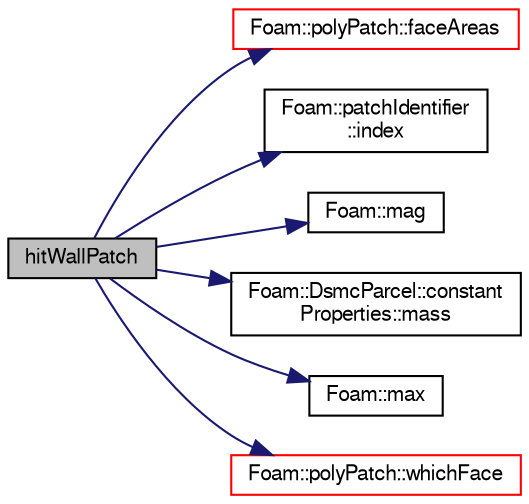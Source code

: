 digraph "hitWallPatch"
{
  bgcolor="transparent";
  edge [fontname="FreeSans",fontsize="10",labelfontname="FreeSans",labelfontsize="10"];
  node [fontname="FreeSans",fontsize="10",shape=record];
  rankdir="LR";
  Node299 [label="hitWallPatch",height=0.2,width=0.4,color="black", fillcolor="grey75", style="filled", fontcolor="black"];
  Node299 -> Node300 [color="midnightblue",fontsize="10",style="solid",fontname="FreeSans"];
  Node300 [label="Foam::polyPatch::faceAreas",height=0.2,width=0.4,color="red",URL="$a27478.html#a129c714af51a28e963f5f445235715b9",tooltip="Return face normals. "];
  Node299 -> Node303 [color="midnightblue",fontsize="10",style="solid",fontname="FreeSans"];
  Node303 [label="Foam::patchIdentifier\l::index",height=0.2,width=0.4,color="black",URL="$a27122.html#a4a438520bb14406481732edc13c119c7",tooltip="Return the index of this patch in the boundaryMesh. "];
  Node299 -> Node304 [color="midnightblue",fontsize="10",style="solid",fontname="FreeSans"];
  Node304 [label="Foam::mag",height=0.2,width=0.4,color="black",URL="$a21124.html#a929da2a3fdcf3dacbbe0487d3a330dae"];
  Node299 -> Node305 [color="midnightblue",fontsize="10",style="solid",fontname="FreeSans"];
  Node305 [label="Foam::DsmcParcel::constant\lProperties::mass",height=0.2,width=0.4,color="black",URL="$a23694.html#a944f0a8184cc9f5f92ce6329bdcc7108",tooltip="Return const access to the particle density. "];
  Node299 -> Node306 [color="midnightblue",fontsize="10",style="solid",fontname="FreeSans"];
  Node306 [label="Foam::max",height=0.2,width=0.4,color="black",URL="$a21124.html#ac993e906cf2774ae77e666bc24e81733"];
  Node299 -> Node307 [color="midnightblue",fontsize="10",style="solid",fontname="FreeSans"];
  Node307 [label="Foam::polyPatch::whichFace",height=0.2,width=0.4,color="red",URL="$a27478.html#a098d4395e909d71f164b847180b88442",tooltip="Return label of face in patch from global face label. "];
}
